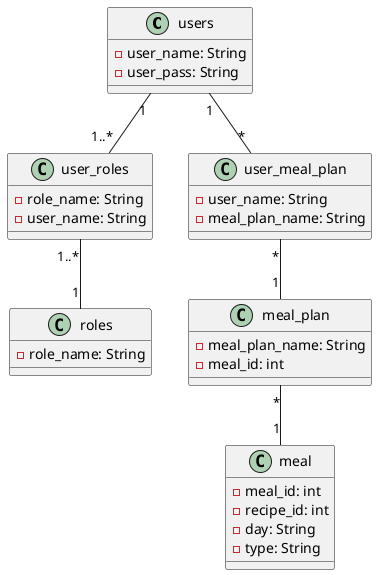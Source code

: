 @startuml
'https://plantuml.com/class-diagram

class users {
    - user_name: String
    - user_pass: String
}

class user_roles {
    - role_name: String
    - user_name: String
}

class roles {
    - role_name: String
}

class user_meal_plan {
    - user_name: String
    - meal_plan_name: String
}

class meal_plan {
    - meal_plan_name: String
    - meal_id: int
}

class meal {
    - meal_id: int
    - recipe_id: int
    - day: String
    - type: String
}

users "1" -- "1..*" user_roles
user_roles "1..*" -- "1" roles
users "1" -- "*" user_meal_plan
user_meal_plan "*" -- "1" meal_plan
meal_plan "*"--"1" meal
@enduml